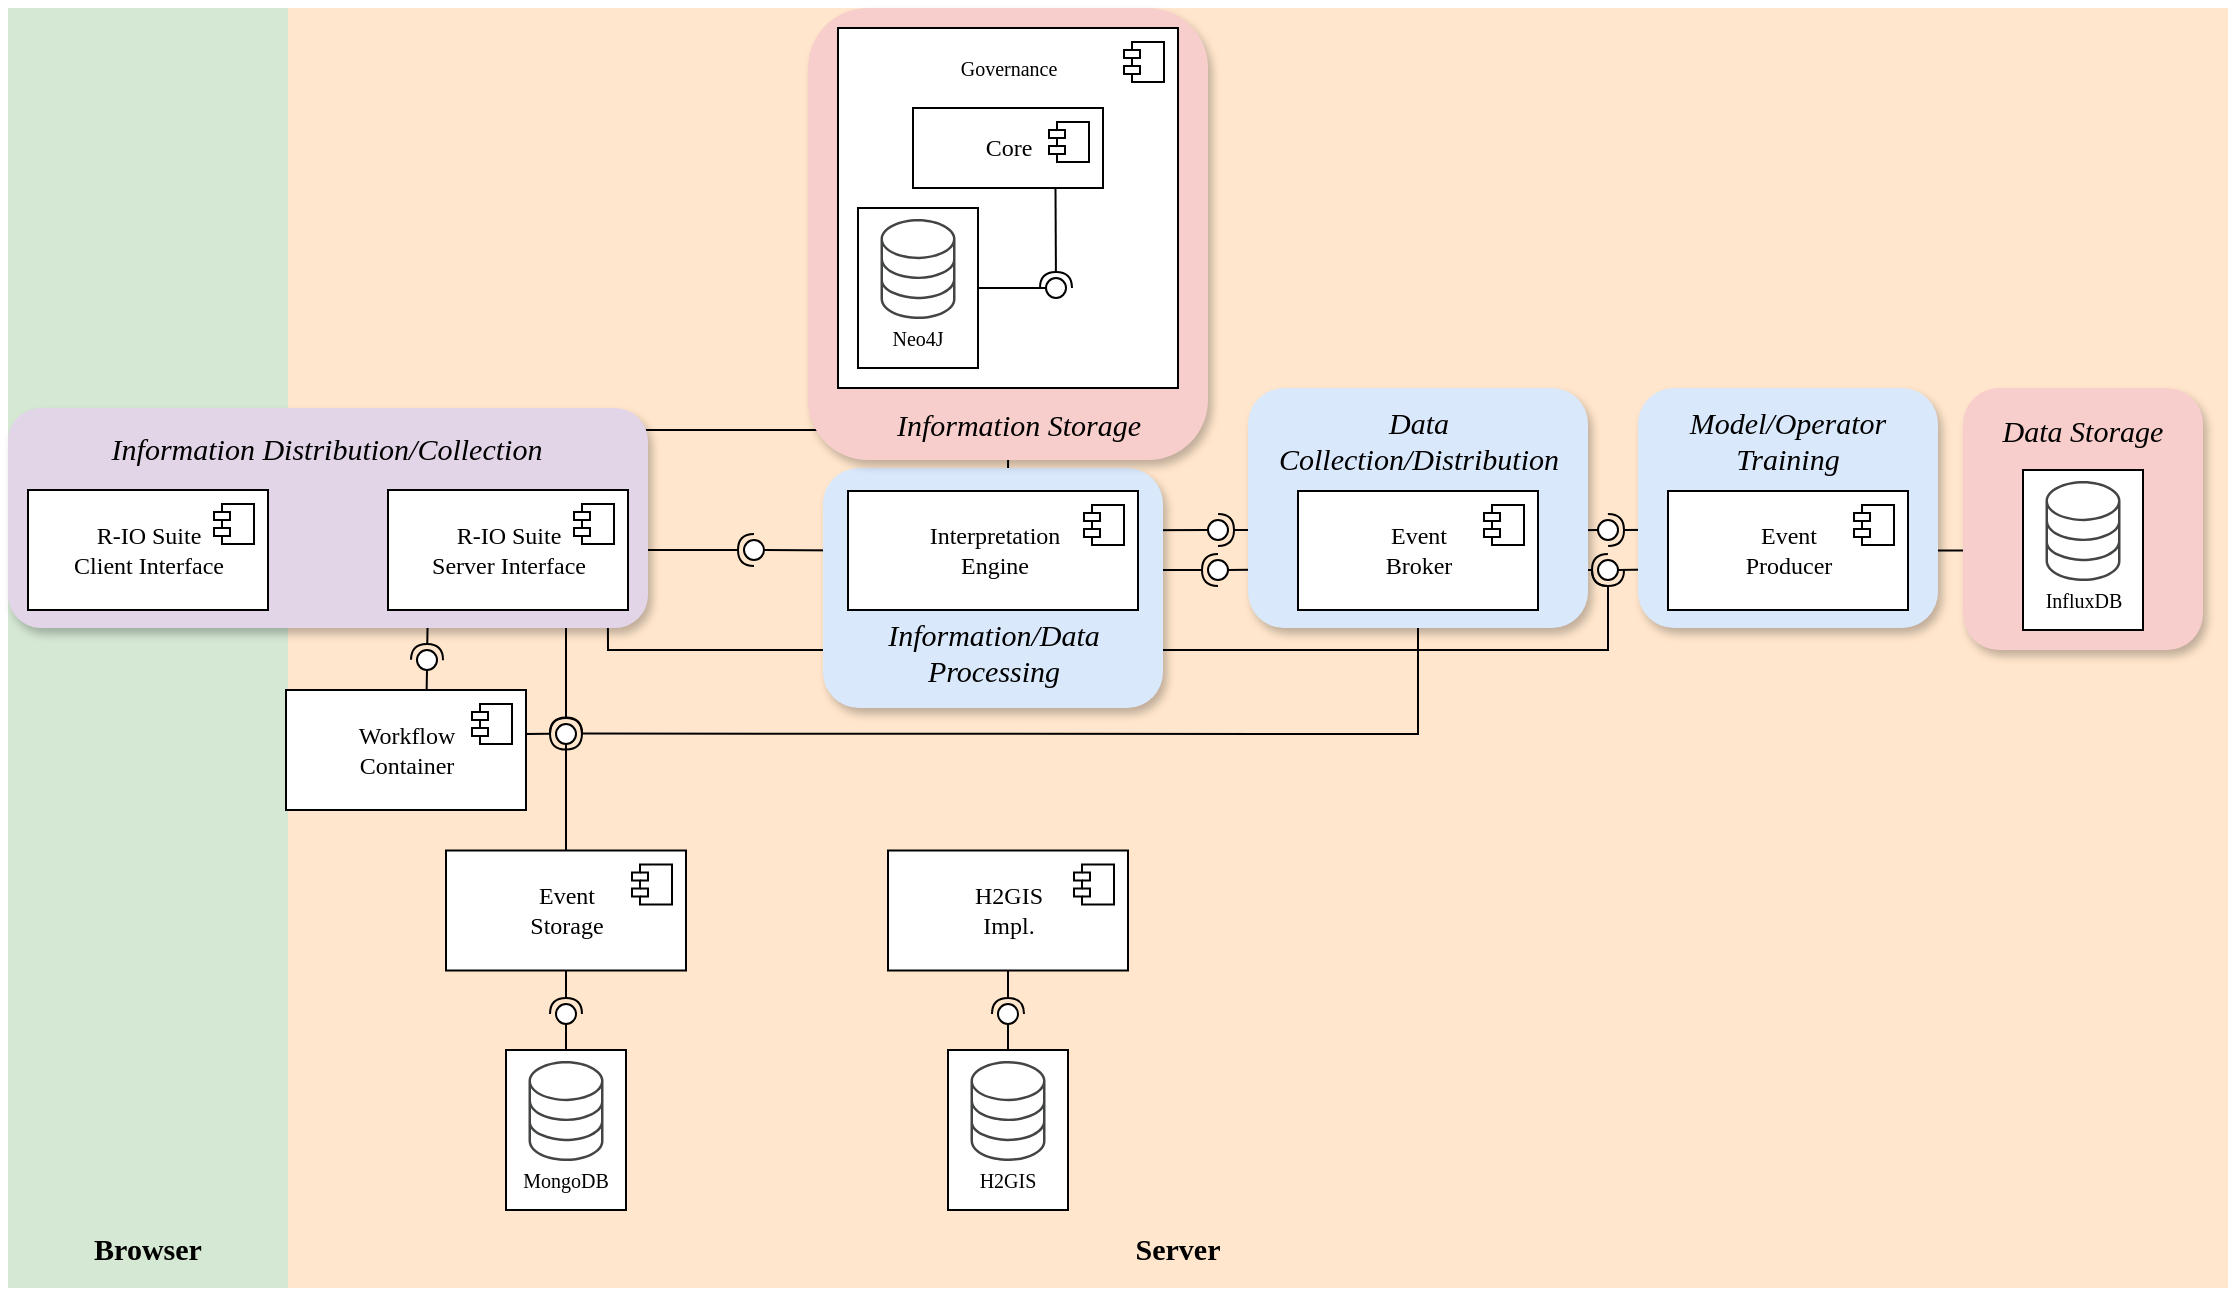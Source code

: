 <mxfile version="15.7.3" type="device"><diagram id="jAn8qlHWkcjysDi_qIiM" name="Page-1"><mxGraphModel dx="1073" dy="916" grid="1" gridSize="10" guides="1" tooltips="1" connect="1" arrows="1" fold="1" page="1" pageScale="1" pageWidth="1169" pageHeight="827" math="0" shadow="0"><root><mxCell id="0"/><mxCell id="1" parent="0"/><mxCell id="mTJzReZwDnNRR1plRmi6-117" value="" style="rounded=0;whiteSpace=wrap;html=1;fontFamily=Verdana;fontSize=10;verticalAlign=middle;strokeColor=none;fillColor=#d5e8d4;" parent="1" vertex="1"><mxGeometry width="140" height="640" as="geometry"/></mxCell><mxCell id="mTJzReZwDnNRR1plRmi6-118" value="" style="rounded=0;whiteSpace=wrap;html=1;fontFamily=Verdana;fontSize=10;verticalAlign=middle;strokeColor=none;fillColor=#ffe6cc;" parent="1" vertex="1"><mxGeometry x="140" width="970" height="640" as="geometry"/></mxCell><mxCell id="mTJzReZwDnNRR1plRmi6-22" value="&lt;div&gt;Workflow&lt;/div&gt;&lt;div&gt;Container&lt;br&gt;&lt;/div&gt;" style="html=1;dropTarget=0;fontFamily=Verdana;" parent="1" vertex="1"><mxGeometry x="139" y="341" width="120" height="60" as="geometry"/></mxCell><mxCell id="mTJzReZwDnNRR1plRmi6-23" value="" style="shape=module;jettyWidth=8;jettyHeight=4;fontFamily=Verdana;" parent="mTJzReZwDnNRR1plRmi6-22" vertex="1"><mxGeometry x="1" width="20" height="20" relative="1" as="geometry"><mxPoint x="-27" y="7" as="offset"/></mxGeometry></mxCell><mxCell id="mTJzReZwDnNRR1plRmi6-27" value="&lt;div&gt;Event&lt;/div&gt;&lt;div&gt;Storage&lt;/div&gt;" style="html=1;dropTarget=0;fontFamily=Verdana;" parent="1" vertex="1"><mxGeometry x="219" y="421.25" width="120" height="60" as="geometry"/></mxCell><mxCell id="mTJzReZwDnNRR1plRmi6-28" value="" style="shape=module;jettyWidth=8;jettyHeight=4;fontFamily=Verdana;" parent="mTJzReZwDnNRR1plRmi6-27" vertex="1"><mxGeometry x="1" width="20" height="20" relative="1" as="geometry"><mxPoint x="-27" y="7" as="offset"/></mxGeometry></mxCell><mxCell id="mTJzReZwDnNRR1plRmi6-38" value="" style="rounded=0;orthogonalLoop=1;jettySize=auto;html=1;endArrow=none;endFill=0;sketch=0;sourcePerimeterSpacing=0;targetPerimeterSpacing=0;fontFamily=Verdana;fontSize=10;exitX=0.5;exitY=0;exitDx=0;exitDy=0;" parent="1" source="mTJzReZwDnNRR1plRmi6-20" target="mTJzReZwDnNRR1plRmi6-40" edge="1"><mxGeometry relative="1" as="geometry"><mxPoint x="294" y="330.5" as="sourcePoint"/></mxGeometry></mxCell><mxCell id="mTJzReZwDnNRR1plRmi6-39" value="" style="rounded=0;orthogonalLoop=1;jettySize=auto;html=1;endArrow=halfCircle;endFill=0;entryX=0.5;entryY=0.5;endSize=6;strokeWidth=1;sketch=0;fontFamily=Verdana;fontSize=10;exitX=0.75;exitY=0;exitDx=0;exitDy=0;" parent="1" source="mTJzReZwDnNRR1plRmi6-29" target="mTJzReZwDnNRR1plRmi6-40" edge="1"><mxGeometry relative="1" as="geometry"><mxPoint x="334" y="330.5" as="sourcePoint"/><Array as="points"><mxPoint x="280" y="211"/></Array></mxGeometry></mxCell><mxCell id="mTJzReZwDnNRR1plRmi6-40" value="" style="ellipse;whiteSpace=wrap;html=1;align=center;aspect=fixed;resizable=0;points=[];outlineConnect=0;sketch=0;fontFamily=Verdana;fontSize=10;" parent="1" vertex="1"><mxGeometry x="495" y="206" width="10" height="10" as="geometry"/></mxCell><mxCell id="mTJzReZwDnNRR1plRmi6-47" value="" style="rounded=0;orthogonalLoop=1;jettySize=auto;html=1;endArrow=halfCircle;endFill=0;endSize=6;strokeWidth=1;sketch=0;fontFamily=Verdana;fontSize=10;" parent="1" edge="1"><mxGeometry relative="1" as="geometry"><mxPoint x="500" y="241" as="sourcePoint"/><mxPoint x="500.064" y="211.0" as="targetPoint"/></mxGeometry></mxCell><mxCell id="mTJzReZwDnNRR1plRmi6-88" value="" style="rounded=0;orthogonalLoop=1;jettySize=auto;html=1;endArrow=none;endFill=0;sketch=0;sourcePerimeterSpacing=0;targetPerimeterSpacing=0;fontFamily=Verdana;fontSize=10;exitX=0;exitY=0.5;exitDx=0;exitDy=0;" parent="1" source="mTJzReZwDnNRR1plRmi6-85" target="mTJzReZwDnNRR1plRmi6-90" edge="1"><mxGeometry relative="1" as="geometry"><mxPoint x="1023" y="537" as="sourcePoint"/></mxGeometry></mxCell><mxCell id="mTJzReZwDnNRR1plRmi6-89" value="" style="rounded=0;orthogonalLoop=1;jettySize=auto;html=1;endArrow=halfCircle;endFill=0;entryX=0.5;entryY=0.5;endSize=6;strokeWidth=1;sketch=0;fontFamily=Verdana;fontSize=10;exitX=1;exitY=0.5;exitDx=0;exitDy=0;" parent="1" source="mTJzReZwDnNRR1plRmi6-33" target="mTJzReZwDnNRR1plRmi6-90" edge="1"><mxGeometry relative="1" as="geometry"><mxPoint x="852.5" y="351" as="sourcePoint"/></mxGeometry></mxCell><mxCell id="mTJzReZwDnNRR1plRmi6-90" value="" style="ellipse;whiteSpace=wrap;html=1;align=center;aspect=fixed;resizable=0;points=[];outlineConnect=0;sketch=0;fontFamily=Verdana;fontSize=10;" parent="1" vertex="1"><mxGeometry x="982.5" y="266.25" width="10" height="10" as="geometry"/></mxCell><mxCell id="mTJzReZwDnNRR1plRmi6-91" value="" style="rounded=0;orthogonalLoop=1;jettySize=auto;html=1;endArrow=none;endFill=0;sketch=0;sourcePerimeterSpacing=0;targetPerimeterSpacing=0;fontFamily=Verdana;fontSize=10;exitX=0.586;exitY=0;exitDx=0;exitDy=0;exitPerimeter=0;" parent="1" source="mTJzReZwDnNRR1plRmi6-22" target="mTJzReZwDnNRR1plRmi6-93" edge="1"><mxGeometry relative="1" as="geometry"><mxPoint x="210" y="341" as="sourcePoint"/></mxGeometry></mxCell><mxCell id="mTJzReZwDnNRR1plRmi6-92" value="" style="rounded=0;orthogonalLoop=1;jettySize=auto;html=1;endArrow=halfCircle;endFill=0;entryX=0.5;entryY=0.5;endSize=6;strokeWidth=1;sketch=0;fontFamily=Verdana;fontSize=10;exitX=0.166;exitY=0.998;exitDx=0;exitDy=0;entryDx=0;entryDy=0;exitPerimeter=0;" parent="1" source="mTJzReZwDnNRR1plRmi6-29" target="mTJzReZwDnNRR1plRmi6-93" edge="1"><mxGeometry relative="1" as="geometry"><mxPoint x="448" y="255.5" as="sourcePoint"/></mxGeometry></mxCell><mxCell id="mTJzReZwDnNRR1plRmi6-93" value="" style="ellipse;whiteSpace=wrap;html=1;align=center;aspect=fixed;resizable=0;points=[];outlineConnect=0;sketch=0;fontFamily=Verdana;fontSize=10;" parent="1" vertex="1"><mxGeometry x="204.5" y="321" width="10" height="10" as="geometry"/></mxCell><mxCell id="mTJzReZwDnNRR1plRmi6-111" value="" style="rounded=0;orthogonalLoop=1;jettySize=auto;html=1;endArrow=none;endFill=0;sketch=0;sourcePerimeterSpacing=0;targetPerimeterSpacing=0;fontFamily=Verdana;fontSize=10;exitX=1;exitY=0.5;exitDx=0;exitDy=0;" parent="1" source="mTJzReZwDnNRR1plRmi6-5" target="mTJzReZwDnNRR1plRmi6-113" edge="1"><mxGeometry relative="1" as="geometry"><mxPoint x="153" y="271.5" as="sourcePoint"/></mxGeometry></mxCell><mxCell id="mTJzReZwDnNRR1plRmi6-112" value="" style="rounded=0;orthogonalLoop=1;jettySize=auto;html=1;endArrow=halfCircle;endFill=0;entryX=0.5;entryY=0.5;endSize=6;strokeWidth=1;sketch=0;fontFamily=Verdana;fontSize=10;exitX=0;exitY=0.5;exitDx=0;exitDy=0;" parent="1" source="mTJzReZwDnNRR1plRmi6-29" target="mTJzReZwDnNRR1plRmi6-113" edge="1"><mxGeometry relative="1" as="geometry"><mxPoint x="164.82" y="271.5" as="sourcePoint"/></mxGeometry></mxCell><mxCell id="mTJzReZwDnNRR1plRmi6-113" value="" style="ellipse;whiteSpace=wrap;html=1;align=center;aspect=fixed;resizable=0;points=[];outlineConnect=0;sketch=0;fontFamily=Verdana;fontSize=10;" parent="1" vertex="1"><mxGeometry x="155" y="266" width="10" height="10" as="geometry"/></mxCell><mxCell id="mTJzReZwDnNRR1plRmi6-120" value="Browser" style="text;html=1;strokeColor=none;fillColor=none;align=center;verticalAlign=middle;whiteSpace=wrap;rounded=0;fontFamily=Verdana;fontSize=15;fontStyle=1" parent="1" vertex="1"><mxGeometry x="40" y="605" width="60" height="30" as="geometry"/></mxCell><mxCell id="mTJzReZwDnNRR1plRmi6-121" value="Server" style="text;html=1;strokeColor=none;fillColor=none;align=center;verticalAlign=middle;whiteSpace=wrap;rounded=0;fontFamily=Verdana;fontSize=15;fontStyle=1" parent="1" vertex="1"><mxGeometry x="555" y="605" width="60" height="30" as="geometry"/></mxCell><mxCell id="RzvdhJjXobXkC35wTzSU-4" value="" style="rounded=0;orthogonalLoop=1;jettySize=auto;html=1;endArrow=none;endFill=0;sketch=0;sourcePerimeterSpacing=0;targetPerimeterSpacing=0;exitX=0;exitY=0.5;exitDx=0;exitDy=0;" parent="1" source="mTJzReZwDnNRR1plRmi6-18" target="RzvdhJjXobXkC35wTzSU-6" edge="1"><mxGeometry relative="1" as="geometry"><mxPoint x="353" y="271" as="sourcePoint"/></mxGeometry></mxCell><mxCell id="RzvdhJjXobXkC35wTzSU-5" value="" style="rounded=0;orthogonalLoop=1;jettySize=auto;html=1;endArrow=halfCircle;endFill=0;entryX=0.5;entryY=0.5;endSize=6;strokeWidth=1;sketch=0;exitX=1;exitY=0.5;exitDx=0;exitDy=0;" parent="1" source="mTJzReZwDnNRR1plRmi6-29" target="RzvdhJjXobXkC35wTzSU-6" edge="1"><mxGeometry relative="1" as="geometry"><mxPoint x="393" y="271" as="sourcePoint"/></mxGeometry></mxCell><mxCell id="RzvdhJjXobXkC35wTzSU-6" value="" style="ellipse;whiteSpace=wrap;html=1;align=center;aspect=fixed;resizable=0;points=[];outlineConnect=0;sketch=0;" parent="1" vertex="1"><mxGeometry x="368" y="266" width="10" height="10" as="geometry"/></mxCell><mxCell id="RzvdhJjXobXkC35wTzSU-7" value="" style="rounded=0;orthogonalLoop=1;jettySize=auto;html=1;endArrow=none;endFill=0;sketch=0;sourcePerimeterSpacing=0;targetPerimeterSpacing=0;exitX=1;exitY=0.329;exitDx=0;exitDy=0;exitPerimeter=0;" parent="1" source="mTJzReZwDnNRR1plRmi6-18" target="RzvdhJjXobXkC35wTzSU-9" edge="1"><mxGeometry relative="1" as="geometry"><mxPoint x="585" y="261" as="sourcePoint"/></mxGeometry></mxCell><mxCell id="RzvdhJjXobXkC35wTzSU-8" value="" style="rounded=0;orthogonalLoop=1;jettySize=auto;html=1;endArrow=halfCircle;endFill=0;entryX=0.5;entryY=0.5;endSize=6;strokeWidth=1;sketch=0;exitX=-0.008;exitY=0.329;exitDx=0;exitDy=0;exitPerimeter=0;" parent="1" source="mTJzReZwDnNRR1plRmi6-24" target="RzvdhJjXobXkC35wTzSU-9" edge="1"><mxGeometry relative="1" as="geometry"><mxPoint x="625" y="261" as="sourcePoint"/></mxGeometry></mxCell><mxCell id="RzvdhJjXobXkC35wTzSU-9" value="" style="ellipse;whiteSpace=wrap;html=1;align=center;aspect=fixed;resizable=0;points=[];outlineConnect=0;sketch=0;" parent="1" vertex="1"><mxGeometry x="600" y="256" width="10" height="10" as="geometry"/></mxCell><mxCell id="RzvdhJjXobXkC35wTzSU-10" value="" style="rounded=0;orthogonalLoop=1;jettySize=auto;html=1;endArrow=none;endFill=0;sketch=0;sourcePerimeterSpacing=0;targetPerimeterSpacing=0;exitX=0.004;exitY=0.657;exitDx=0;exitDy=0;exitPerimeter=0;" parent="1" source="mTJzReZwDnNRR1plRmi6-24" target="RzvdhJjXobXkC35wTzSU-12" edge="1"><mxGeometry relative="1" as="geometry"><mxPoint x="585" y="281" as="sourcePoint"/></mxGeometry></mxCell><mxCell id="RzvdhJjXobXkC35wTzSU-11" value="" style="rounded=0;orthogonalLoop=1;jettySize=auto;html=1;endArrow=halfCircle;endFill=0;entryX=0.5;entryY=0.5;endSize=6;strokeWidth=1;sketch=0;entryDx=0;entryDy=0;exitX=0.997;exitY=0.663;exitDx=0;exitDy=0;exitPerimeter=0;" parent="1" source="mTJzReZwDnNRR1plRmi6-18" target="RzvdhJjXobXkC35wTzSU-12" edge="1"><mxGeometry relative="1" as="geometry"><mxPoint x="625" y="281" as="sourcePoint"/></mxGeometry></mxCell><mxCell id="RzvdhJjXobXkC35wTzSU-12" value="" style="ellipse;whiteSpace=wrap;html=1;align=center;aspect=fixed;resizable=0;points=[];outlineConnect=0;sketch=0;" parent="1" vertex="1"><mxGeometry x="600" y="276" width="10" height="10" as="geometry"/></mxCell><mxCell id="RzvdhJjXobXkC35wTzSU-14" value="" style="rounded=0;orthogonalLoop=1;jettySize=auto;html=1;endArrow=none;endFill=0;sketch=0;sourcePerimeterSpacing=0;targetPerimeterSpacing=0;exitX=0.999;exitY=0.335;exitDx=0;exitDy=0;exitPerimeter=0;" parent="1" source="mTJzReZwDnNRR1plRmi6-24" target="RzvdhJjXobXkC35wTzSU-16" edge="1"><mxGeometry relative="1" as="geometry"><mxPoint x="780" y="261" as="sourcePoint"/></mxGeometry></mxCell><mxCell id="RzvdhJjXobXkC35wTzSU-15" value="" style="rounded=0;orthogonalLoop=1;jettySize=auto;html=1;endArrow=halfCircle;endFill=0;entryX=0.5;entryY=0.5;endSize=6;strokeWidth=1;sketch=0;exitX=0;exitY=0.325;exitDx=0;exitDy=0;exitPerimeter=0;" parent="1" source="mTJzReZwDnNRR1plRmi6-33" target="RzvdhJjXobXkC35wTzSU-16" edge="1"><mxGeometry relative="1" as="geometry"><mxPoint x="820" y="261" as="sourcePoint"/></mxGeometry></mxCell><mxCell id="RzvdhJjXobXkC35wTzSU-16" value="" style="ellipse;whiteSpace=wrap;html=1;align=center;aspect=fixed;resizable=0;points=[];outlineConnect=0;sketch=0;" parent="1" vertex="1"><mxGeometry x="795" y="256" width="10" height="10" as="geometry"/></mxCell><mxCell id="RzvdhJjXobXkC35wTzSU-17" value="" style="rounded=0;orthogonalLoop=1;jettySize=auto;html=1;endArrow=none;endFill=0;sketch=0;sourcePerimeterSpacing=0;targetPerimeterSpacing=0;exitX=-0.003;exitY=0.657;exitDx=0;exitDy=0;exitPerimeter=0;" parent="1" source="mTJzReZwDnNRR1plRmi6-33" target="RzvdhJjXobXkC35wTzSU-19" edge="1"><mxGeometry relative="1" as="geometry"><mxPoint x="780" y="281" as="sourcePoint"/></mxGeometry></mxCell><mxCell id="RzvdhJjXobXkC35wTzSU-18" value="" style="rounded=0;orthogonalLoop=1;jettySize=auto;html=1;endArrow=halfCircle;endFill=0;entryX=0.5;entryY=0.5;endSize=6;strokeWidth=1;sketch=0;exitX=1.001;exitY=0.667;exitDx=0;exitDy=0;exitPerimeter=0;" parent="1" source="mTJzReZwDnNRR1plRmi6-24" target="RzvdhJjXobXkC35wTzSU-19" edge="1"><mxGeometry relative="1" as="geometry"><mxPoint x="820" y="281" as="sourcePoint"/></mxGeometry></mxCell><mxCell id="RzvdhJjXobXkC35wTzSU-19" value="" style="ellipse;whiteSpace=wrap;html=1;align=center;aspect=fixed;resizable=0;points=[];outlineConnect=0;sketch=0;" parent="1" vertex="1"><mxGeometry x="795" y="276" width="10" height="10" as="geometry"/></mxCell><mxCell id="RzvdhJjXobXkC35wTzSU-23" value="" style="rounded=0;orthogonalLoop=1;jettySize=auto;html=1;endArrow=none;endFill=0;sketch=0;sourcePerimeterSpacing=0;targetPerimeterSpacing=0;exitX=0.5;exitY=0;exitDx=0;exitDy=0;" parent="1" source="mTJzReZwDnNRR1plRmi6-107" target="RzvdhJjXobXkC35wTzSU-25" edge="1"><mxGeometry relative="1" as="geometry"><mxPoint x="264" y="500" as="sourcePoint"/></mxGeometry></mxCell><mxCell id="RzvdhJjXobXkC35wTzSU-24" value="" style="rounded=0;orthogonalLoop=1;jettySize=auto;html=1;endArrow=halfCircle;endFill=0;entryX=0.5;entryY=0.5;endSize=6;strokeWidth=1;sketch=0;exitX=0.5;exitY=1;exitDx=0;exitDy=0;" parent="1" source="mTJzReZwDnNRR1plRmi6-27" target="RzvdhJjXobXkC35wTzSU-25" edge="1"><mxGeometry relative="1" as="geometry"><mxPoint x="304" y="500" as="sourcePoint"/></mxGeometry></mxCell><mxCell id="RzvdhJjXobXkC35wTzSU-25" value="" style="ellipse;whiteSpace=wrap;html=1;align=center;aspect=fixed;resizable=0;points=[];outlineConnect=0;sketch=0;" parent="1" vertex="1"><mxGeometry x="274" y="498" width="10" height="10" as="geometry"/></mxCell><mxCell id="RzvdhJjXobXkC35wTzSU-26" value="" style="rounded=0;orthogonalLoop=1;jettySize=auto;html=1;endArrow=none;endFill=0;sketch=0;sourcePerimeterSpacing=0;targetPerimeterSpacing=0;exitX=0.5;exitY=0;exitDx=0;exitDy=0;" parent="1" source="mTJzReZwDnNRR1plRmi6-27" edge="1"><mxGeometry relative="1" as="geometry"><mxPoint x="263" y="386" as="sourcePoint"/><mxPoint x="279" y="368" as="targetPoint"/></mxGeometry></mxCell><mxCell id="RzvdhJjXobXkC35wTzSU-27" value="" style="rounded=0;orthogonalLoop=1;jettySize=auto;html=1;endArrow=halfCircle;endFill=0;entryX=0.5;entryY=0.5;endSize=6;strokeWidth=1;sketch=0;exitX=0.25;exitY=1;exitDx=0;exitDy=0;" parent="1" edge="1"><mxGeometry relative="1" as="geometry"><mxPoint x="279" y="301" as="sourcePoint"/><mxPoint x="279" y="363" as="targetPoint"/></mxGeometry></mxCell><mxCell id="RzvdhJjXobXkC35wTzSU-28" value="" style="ellipse;whiteSpace=wrap;html=1;align=center;aspect=fixed;resizable=0;points=[];outlineConnect=0;sketch=0;" parent="1" vertex="1"><mxGeometry x="274" y="358" width="10" height="10" as="geometry"/></mxCell><mxCell id="RzvdhJjXobXkC35wTzSU-30" value="" style="rounded=0;orthogonalLoop=1;jettySize=auto;html=1;endArrow=halfCircle;endFill=0;entryX=0.5;entryY=0.5;endSize=6;strokeWidth=1;sketch=0;" parent="1" edge="1"><mxGeometry relative="1" as="geometry"><mxPoint x="259" y="363" as="sourcePoint"/><mxPoint x="279" y="362.8" as="targetPoint"/><Array as="points"/></mxGeometry></mxCell><mxCell id="RzvdhJjXobXkC35wTzSU-35" value="H2GIS&lt;br&gt;Impl." style="html=1;dropTarget=0;fontFamily=Verdana;" parent="1" vertex="1"><mxGeometry x="440" y="421.25" width="120" height="60" as="geometry"/></mxCell><mxCell id="RzvdhJjXobXkC35wTzSU-36" value="" style="shape=module;jettyWidth=8;jettyHeight=4;fontFamily=Verdana;" parent="RzvdhJjXobXkC35wTzSU-35" vertex="1"><mxGeometry x="1" width="20" height="20" relative="1" as="geometry"><mxPoint x="-27" y="7" as="offset"/></mxGeometry></mxCell><mxCell id="RzvdhJjXobXkC35wTzSU-37" value="" style="group" parent="1" vertex="1" connectable="0"><mxGeometry x="470" y="521" width="60" height="80" as="geometry"/></mxCell><mxCell id="RzvdhJjXobXkC35wTzSU-38" value="" style="rounded=0;whiteSpace=wrap;html=1;fontFamily=Verdana;fontSize=10;" parent="RzvdhJjXobXkC35wTzSU-37" vertex="1"><mxGeometry width="60" height="80" as="geometry"/></mxCell><mxCell id="RzvdhJjXobXkC35wTzSU-39" value="" style="sketch=0;pointerEvents=1;shadow=0;dashed=0;html=1;strokeColor=none;fillColor=#434445;aspect=fixed;labelPosition=center;verticalLabelPosition=bottom;verticalAlign=top;align=center;outlineConnect=0;shape=mxgraph.vvd.storage;fontFamily=Verdana;container=0;" parent="RzvdhJjXobXkC35wTzSU-37" vertex="1"><mxGeometry x="11.25" y="5.5" width="37.5" height="50" as="geometry"><mxRectangle x="6.25" width="50" height="40" as="alternateBounds"/></mxGeometry></mxCell><mxCell id="RzvdhJjXobXkC35wTzSU-40" value="H2GIS" style="text;html=1;strokeColor=none;fillColor=none;align=center;verticalAlign=middle;whiteSpace=wrap;rounded=0;fontSize=10;fontFamily=Verdana;" parent="RzvdhJjXobXkC35wTzSU-37" vertex="1"><mxGeometry x="5" y="54.5" width="50" height="20" as="geometry"/></mxCell><mxCell id="RzvdhJjXobXkC35wTzSU-42" value="" style="rounded=0;orthogonalLoop=1;jettySize=auto;html=1;endArrow=none;endFill=0;sketch=0;sourcePerimeterSpacing=0;targetPerimeterSpacing=0;exitX=0.5;exitY=0;exitDx=0;exitDy=0;" parent="1" source="RzvdhJjXobXkC35wTzSU-38" target="RzvdhJjXobXkC35wTzSU-44" edge="1"><mxGeometry relative="1" as="geometry"><mxPoint x="508" y="551" as="sourcePoint"/></mxGeometry></mxCell><mxCell id="RzvdhJjXobXkC35wTzSU-43" value="" style="rounded=0;orthogonalLoop=1;jettySize=auto;html=1;endArrow=halfCircle;endFill=0;entryX=0.5;entryY=0.5;endSize=6;strokeWidth=1;sketch=0;exitX=0.5;exitY=1;exitDx=0;exitDy=0;" parent="1" source="RzvdhJjXobXkC35wTzSU-35" target="RzvdhJjXobXkC35wTzSU-44" edge="1"><mxGeometry relative="1" as="geometry"><mxPoint x="548" y="551" as="sourcePoint"/></mxGeometry></mxCell><mxCell id="RzvdhJjXobXkC35wTzSU-44" value="" style="ellipse;whiteSpace=wrap;html=1;align=center;aspect=fixed;resizable=0;points=[];outlineConnect=0;sketch=0;" parent="1" vertex="1"><mxGeometry x="495" y="498" width="10" height="10" as="geometry"/></mxCell><mxCell id="qUz9AGgvDxU_uUeZk8GR-4" value="" style="rounded=1;whiteSpace=wrap;html=1;fontFamily=Verdana;fontSize=15;strokeColor=none;fillColor=#dae8fc;shadow=1;" vertex="1" parent="1"><mxGeometry x="815" y="190" width="150" height="120" as="geometry"/></mxCell><mxCell id="mTJzReZwDnNRR1plRmi6-33" value="&lt;div&gt;Event&lt;/div&gt;&lt;div&gt;Producer&lt;/div&gt;" style="html=1;dropTarget=0;fontFamily=Verdana;" parent="1" vertex="1"><mxGeometry x="830" y="241.5" width="120" height="59.5" as="geometry"/></mxCell><mxCell id="mTJzReZwDnNRR1plRmi6-34" value="" style="shape=module;jettyWidth=8;jettyHeight=4;fontFamily=Verdana;" parent="mTJzReZwDnNRR1plRmi6-33" vertex="1"><mxGeometry x="1" width="20" height="20" relative="1" as="geometry"><mxPoint x="-27" y="7" as="offset"/></mxGeometry></mxCell><mxCell id="qUz9AGgvDxU_uUeZk8GR-3" value="&lt;div&gt;Model/Operator&lt;/div&gt;&lt;div&gt;Training&lt;br&gt;&lt;/div&gt;" style="text;html=1;strokeColor=none;fillColor=none;align=center;verticalAlign=middle;whiteSpace=wrap;rounded=0;fontFamily=Verdana;fontColor=#000000;fontStyle=2;fontSize=15;" vertex="1" parent="1"><mxGeometry x="830" y="201" width="120" height="30" as="geometry"/></mxCell><mxCell id="RzvdhJjXobXkC35wTzSU-33" value="" style="rounded=0;orthogonalLoop=1;jettySize=auto;html=1;endArrow=halfCircle;endFill=0;entryX=0.5;entryY=0.5;endSize=6;strokeWidth=1;sketch=0;exitX=0.5;exitY=1;exitDx=0;exitDy=0;" parent="1" source="mTJzReZwDnNRR1plRmi6-24" edge="1"><mxGeometry relative="1" as="geometry"><mxPoint x="299" y="362.8" as="sourcePoint"/><mxPoint x="279" y="362.8" as="targetPoint"/><Array as="points"><mxPoint x="705" y="363"/></Array></mxGeometry></mxCell><mxCell id="RzvdhJjXobXkC35wTzSU-21" value="" style="rounded=0;orthogonalLoop=1;jettySize=auto;html=1;endArrow=halfCircle;endFill=0;endSize=6;strokeWidth=1;sketch=0;exitX=0.916;exitY=1.002;exitDx=0;exitDy=0;exitPerimeter=0;" parent="1" source="mTJzReZwDnNRR1plRmi6-29" edge="1"><mxGeometry relative="1" as="geometry"><mxPoint x="320" y="311" as="sourcePoint"/><mxPoint x="800" y="281" as="targetPoint"/><Array as="points"><mxPoint x="300" y="321"/><mxPoint x="800" y="321"/></Array></mxGeometry></mxCell><mxCell id="qUz9AGgvDxU_uUeZk8GR-6" value="" style="rounded=1;whiteSpace=wrap;html=1;fontFamily=Verdana;fontSize=15;strokeColor=none;fillColor=#dae8fc;shadow=1;" vertex="1" parent="1"><mxGeometry x="620" y="190" width="170" height="120" as="geometry"/></mxCell><mxCell id="mTJzReZwDnNRR1plRmi6-24" value="&lt;div&gt;Event&lt;/div&gt;&lt;div&gt;Broker&lt;/div&gt;" style="html=1;dropTarget=0;fontFamily=Verdana;" parent="1" vertex="1"><mxGeometry x="645" y="241.5" width="120" height="59.5" as="geometry"/></mxCell><mxCell id="mTJzReZwDnNRR1plRmi6-25" value="" style="shape=module;jettyWidth=8;jettyHeight=4;fontFamily=Verdana;" parent="mTJzReZwDnNRR1plRmi6-24" vertex="1"><mxGeometry x="1" width="20" height="20" relative="1" as="geometry"><mxPoint x="-27" y="7" as="offset"/></mxGeometry></mxCell><mxCell id="qUz9AGgvDxU_uUeZk8GR-7" value="Data&lt;br&gt;Collection/Distribution" style="text;html=1;strokeColor=none;fillColor=none;align=center;verticalAlign=middle;whiteSpace=wrap;rounded=0;fontFamily=Verdana;fontColor=#000000;fontStyle=2;fontSize=15;" vertex="1" parent="1"><mxGeometry x="621.25" y="201" width="168.75" height="30" as="geometry"/></mxCell><mxCell id="qUz9AGgvDxU_uUeZk8GR-8" value="" style="rounded=1;whiteSpace=wrap;html=1;fontFamily=Verdana;fontSize=15;strokeColor=none;fillColor=#dae8fc;shadow=1;" vertex="1" parent="1"><mxGeometry x="407.5" y="230" width="170" height="120" as="geometry"/></mxCell><mxCell id="mTJzReZwDnNRR1plRmi6-18" value="&lt;div&gt;Interpretation&lt;/div&gt;&lt;div&gt;Engine&lt;/div&gt;" style="html=1;dropTarget=0;fontFamily=Verdana;" parent="1" vertex="1"><mxGeometry x="420" y="241.5" width="145" height="59.5" as="geometry"/></mxCell><mxCell id="mTJzReZwDnNRR1plRmi6-19" value="" style="shape=module;jettyWidth=8;jettyHeight=4;fontFamily=Verdana;" parent="mTJzReZwDnNRR1plRmi6-18" vertex="1"><mxGeometry x="1" width="20" height="20" relative="1" as="geometry"><mxPoint x="-27" y="7" as="offset"/></mxGeometry></mxCell><mxCell id="qUz9AGgvDxU_uUeZk8GR-9" value="Information/Data&lt;br&gt;Processing" style="text;html=1;strokeColor=none;fillColor=none;align=center;verticalAlign=middle;whiteSpace=wrap;rounded=0;fontFamily=Verdana;fontColor=#000000;fontStyle=2;fontSize=15;" vertex="1" parent="1"><mxGeometry x="415" y="302" width="156" height="39" as="geometry"/></mxCell><mxCell id="qUz9AGgvDxU_uUeZk8GR-10" value="" style="rounded=1;whiteSpace=wrap;html=1;fontFamily=Verdana;fontSize=15;strokeColor=none;fillColor=#f8cecc;shadow=1;" vertex="1" parent="1"><mxGeometry x="977.5" y="190" width="120" height="131" as="geometry"/></mxCell><mxCell id="mTJzReZwDnNRR1plRmi6-84" value="" style="group" parent="1" vertex="1" connectable="0"><mxGeometry x="1007.5" y="231" width="60" height="80" as="geometry"/></mxCell><mxCell id="mTJzReZwDnNRR1plRmi6-85" value="" style="rounded=0;whiteSpace=wrap;html=1;fontFamily=Verdana;fontSize=10;" parent="mTJzReZwDnNRR1plRmi6-84" vertex="1"><mxGeometry width="60" height="80" as="geometry"/></mxCell><mxCell id="mTJzReZwDnNRR1plRmi6-86" value="" style="sketch=0;pointerEvents=1;shadow=0;dashed=0;html=1;strokeColor=none;fillColor=#434445;aspect=fixed;labelPosition=center;verticalLabelPosition=bottom;verticalAlign=top;align=center;outlineConnect=0;shape=mxgraph.vvd.storage;fontFamily=Verdana;container=0;" parent="mTJzReZwDnNRR1plRmi6-84" vertex="1"><mxGeometry x="11.25" y="5.5" width="37.5" height="50" as="geometry"><mxRectangle x="6.25" width="50" height="40" as="alternateBounds"/></mxGeometry></mxCell><mxCell id="mTJzReZwDnNRR1plRmi6-87" value="InfluxDB" style="text;html=1;strokeColor=none;fillColor=none;align=center;verticalAlign=middle;whiteSpace=wrap;rounded=0;fontSize=10;fontFamily=Verdana;" parent="mTJzReZwDnNRR1plRmi6-84" vertex="1"><mxGeometry x="5" y="54.5" width="50" height="20" as="geometry"/></mxCell><mxCell id="qUz9AGgvDxU_uUeZk8GR-11" value="Data Storage" style="text;html=1;strokeColor=none;fillColor=none;align=center;verticalAlign=middle;whiteSpace=wrap;rounded=0;fontFamily=Verdana;fontColor=#000000;fontStyle=2;fontSize=15;" vertex="1" parent="1"><mxGeometry x="986.88" y="196" width="101.25" height="30" as="geometry"/></mxCell><mxCell id="qUz9AGgvDxU_uUeZk8GR-14" value="" style="rounded=1;whiteSpace=wrap;html=1;fontFamily=Verdana;fontSize=15;strokeColor=none;fillColor=#f8cecc;shadow=1;" vertex="1" parent="1"><mxGeometry x="400" width="200" height="226" as="geometry"/></mxCell><mxCell id="qUz9AGgvDxU_uUeZk8GR-19" value="Information Storage" style="text;html=1;strokeColor=none;fillColor=none;align=center;verticalAlign=middle;whiteSpace=wrap;rounded=0;fontFamily=Verdana;fontColor=#000000;fontStyle=2;fontSize=15;" vertex="1" parent="1"><mxGeometry x="427.5" y="193" width="155" height="30" as="geometry"/></mxCell><mxCell id="mTJzReZwDnNRR1plRmi6-106" value="" style="group" parent="1" vertex="1" connectable="0"><mxGeometry x="249" y="521" width="60" height="80" as="geometry"/></mxCell><mxCell id="mTJzReZwDnNRR1plRmi6-107" value="" style="rounded=0;whiteSpace=wrap;html=1;fontFamily=Verdana;fontSize=10;" parent="mTJzReZwDnNRR1plRmi6-106" vertex="1"><mxGeometry width="60" height="80" as="geometry"/></mxCell><mxCell id="mTJzReZwDnNRR1plRmi6-108" value="" style="sketch=0;pointerEvents=1;shadow=0;dashed=0;html=1;strokeColor=none;fillColor=#434445;aspect=fixed;labelPosition=center;verticalLabelPosition=bottom;verticalAlign=top;align=center;outlineConnect=0;shape=mxgraph.vvd.storage;fontFamily=Verdana;container=0;" parent="mTJzReZwDnNRR1plRmi6-106" vertex="1"><mxGeometry x="11.25" y="5.5" width="37.5" height="50" as="geometry"><mxRectangle x="6.25" width="50" height="40" as="alternateBounds"/></mxGeometry></mxCell><mxCell id="mTJzReZwDnNRR1plRmi6-109" value="MongoDB" style="text;html=1;strokeColor=none;fillColor=none;align=center;verticalAlign=middle;whiteSpace=wrap;rounded=0;fontSize=10;fontFamily=Verdana;" parent="mTJzReZwDnNRR1plRmi6-106" vertex="1"><mxGeometry x="5" y="54.5" width="50" height="20" as="geometry"/></mxCell><mxCell id="qUz9AGgvDxU_uUeZk8GR-20" value="" style="rounded=1;whiteSpace=wrap;html=1;fontFamily=Verdana;fontSize=15;strokeColor=none;fillColor=#e1d5e7;shadow=1;" vertex="1" parent="1"><mxGeometry y="200" width="320" height="110" as="geometry"/></mxCell><mxCell id="mTJzReZwDnNRR1plRmi6-5" value="R-IO Suite&lt;br&gt;Client Interface" style="html=1;dropTarget=0;fontFamily=Verdana;" parent="1" vertex="1"><mxGeometry x="10" y="241" width="120" height="60" as="geometry"/></mxCell><mxCell id="mTJzReZwDnNRR1plRmi6-6" value="" style="shape=module;jettyWidth=8;jettyHeight=4;fontFamily=Verdana;" parent="mTJzReZwDnNRR1plRmi6-5" vertex="1"><mxGeometry x="1" width="20" height="20" relative="1" as="geometry"><mxPoint x="-27" y="7" as="offset"/></mxGeometry></mxCell><mxCell id="mTJzReZwDnNRR1plRmi6-29" value="&lt;div&gt;R-IO Suite&lt;/div&gt;&lt;div&gt;Server Interface&lt;br&gt;&lt;/div&gt;" style="html=1;dropTarget=0;fontFamily=Verdana;" parent="1" vertex="1"><mxGeometry x="190" y="241" width="120" height="60" as="geometry"/></mxCell><mxCell id="mTJzReZwDnNRR1plRmi6-30" value="" style="shape=module;jettyWidth=8;jettyHeight=4;fontFamily=Verdana;" parent="mTJzReZwDnNRR1plRmi6-29" vertex="1"><mxGeometry x="1" width="20" height="20" relative="1" as="geometry"><mxPoint x="-27" y="7" as="offset"/></mxGeometry></mxCell><mxCell id="qUz9AGgvDxU_uUeZk8GR-21" value="Information Distribution/Collection" style="text;html=1;strokeColor=none;fillColor=none;align=center;verticalAlign=middle;whiteSpace=wrap;rounded=0;fontFamily=Verdana;fontColor=#000000;fontStyle=2;fontSize=15;" vertex="1" parent="1"><mxGeometry x="44.38" y="205" width="231.25" height="30" as="geometry"/></mxCell><mxCell id="mTJzReZwDnNRR1plRmi6-64" value="" style="group" parent="1" vertex="1" connectable="0"><mxGeometry x="415" y="10" width="180" height="180" as="geometry"/></mxCell><mxCell id="mTJzReZwDnNRR1plRmi6-20" value="" style="html=1;dropTarget=0;fontFamily=Verdana;" parent="mTJzReZwDnNRR1plRmi6-64" vertex="1"><mxGeometry width="170" height="180" as="geometry"/></mxCell><mxCell id="mTJzReZwDnNRR1plRmi6-21" value="" style="shape=module;jettyWidth=8;jettyHeight=4;fontFamily=Verdana;" parent="mTJzReZwDnNRR1plRmi6-20" vertex="1"><mxGeometry x="1" width="20" height="20" relative="1" as="geometry"><mxPoint x="-27" y="7" as="offset"/></mxGeometry></mxCell><mxCell id="mTJzReZwDnNRR1plRmi6-56" value="" style="group" parent="mTJzReZwDnNRR1plRmi6-64" vertex="1" connectable="0"><mxGeometry x="10" y="90" width="60" height="80" as="geometry"/></mxCell><mxCell id="mTJzReZwDnNRR1plRmi6-54" value="" style="rounded=0;whiteSpace=wrap;html=1;fontFamily=Verdana;fontSize=10;" parent="mTJzReZwDnNRR1plRmi6-56" vertex="1"><mxGeometry width="60" height="80" as="geometry"/></mxCell><mxCell id="mTJzReZwDnNRR1plRmi6-26" value="" style="sketch=0;pointerEvents=1;shadow=0;dashed=0;html=1;strokeColor=none;fillColor=#434445;aspect=fixed;labelPosition=center;verticalLabelPosition=bottom;verticalAlign=top;align=center;outlineConnect=0;shape=mxgraph.vvd.storage;fontFamily=Verdana;container=0;" parent="mTJzReZwDnNRR1plRmi6-56" vertex="1"><mxGeometry x="11.25" y="5.5" width="37.5" height="50" as="geometry"><mxRectangle x="6.25" width="50" height="40" as="alternateBounds"/></mxGeometry></mxCell><mxCell id="mTJzReZwDnNRR1plRmi6-52" value="&lt;div&gt;Neo4J&lt;/div&gt;" style="text;html=1;strokeColor=none;fillColor=none;align=center;verticalAlign=middle;whiteSpace=wrap;rounded=0;fontSize=10;fontFamily=Verdana;" parent="mTJzReZwDnNRR1plRmi6-56" vertex="1"><mxGeometry x="5" y="54.5" width="50" height="20" as="geometry"/></mxCell><mxCell id="mTJzReZwDnNRR1plRmi6-57" value="Governance" style="text;html=1;strokeColor=none;fillColor=none;align=center;verticalAlign=middle;whiteSpace=wrap;rounded=0;fontSize=10;fontFamily=Verdana;" parent="mTJzReZwDnNRR1plRmi6-64" vertex="1"><mxGeometry x="47.5" y="10" width="75" height="20" as="geometry"/></mxCell><mxCell id="mTJzReZwDnNRR1plRmi6-58" value="Core" style="html=1;dropTarget=0;fontFamily=Verdana;" parent="mTJzReZwDnNRR1plRmi6-64" vertex="1"><mxGeometry x="37.5" y="40" width="95" height="40" as="geometry"/></mxCell><mxCell id="mTJzReZwDnNRR1plRmi6-59" value="" style="shape=module;jettyWidth=8;jettyHeight=4;fontFamily=Verdana;" parent="mTJzReZwDnNRR1plRmi6-58" vertex="1"><mxGeometry x="1" width="20" height="20" relative="1" as="geometry"><mxPoint x="-27" y="7" as="offset"/></mxGeometry></mxCell><mxCell id="mTJzReZwDnNRR1plRmi6-61" value="" style="rounded=0;orthogonalLoop=1;jettySize=auto;html=1;endArrow=none;endFill=0;sketch=0;sourcePerimeterSpacing=0;targetPerimeterSpacing=0;fontFamily=Verdana;fontSize=10;exitX=1;exitY=0.5;exitDx=0;exitDy=0;" parent="mTJzReZwDnNRR1plRmi6-64" source="mTJzReZwDnNRR1plRmi6-54" target="mTJzReZwDnNRR1plRmi6-63" edge="1"><mxGeometry relative="1" as="geometry"><mxPoint x="-73" y="101" as="sourcePoint"/></mxGeometry></mxCell><mxCell id="mTJzReZwDnNRR1plRmi6-62" value="" style="rounded=0;orthogonalLoop=1;jettySize=auto;html=1;endArrow=halfCircle;endFill=0;entryX=0.5;entryY=0.5;endSize=6;strokeWidth=1;sketch=0;fontFamily=Verdana;fontSize=10;exitX=0.75;exitY=1;exitDx=0;exitDy=0;" parent="mTJzReZwDnNRR1plRmi6-64" source="mTJzReZwDnNRR1plRmi6-58" target="mTJzReZwDnNRR1plRmi6-63" edge="1"><mxGeometry relative="1" as="geometry"><mxPoint x="-33" y="101" as="sourcePoint"/></mxGeometry></mxCell><mxCell id="mTJzReZwDnNRR1plRmi6-63" value="" style="ellipse;whiteSpace=wrap;html=1;align=center;aspect=fixed;resizable=0;points=[];outlineConnect=0;sketch=0;fontFamily=Verdana;fontSize=10;" parent="mTJzReZwDnNRR1plRmi6-64" vertex="1"><mxGeometry x="104" y="125" width="10" height="10" as="geometry"/></mxCell></root></mxGraphModel></diagram></mxfile>